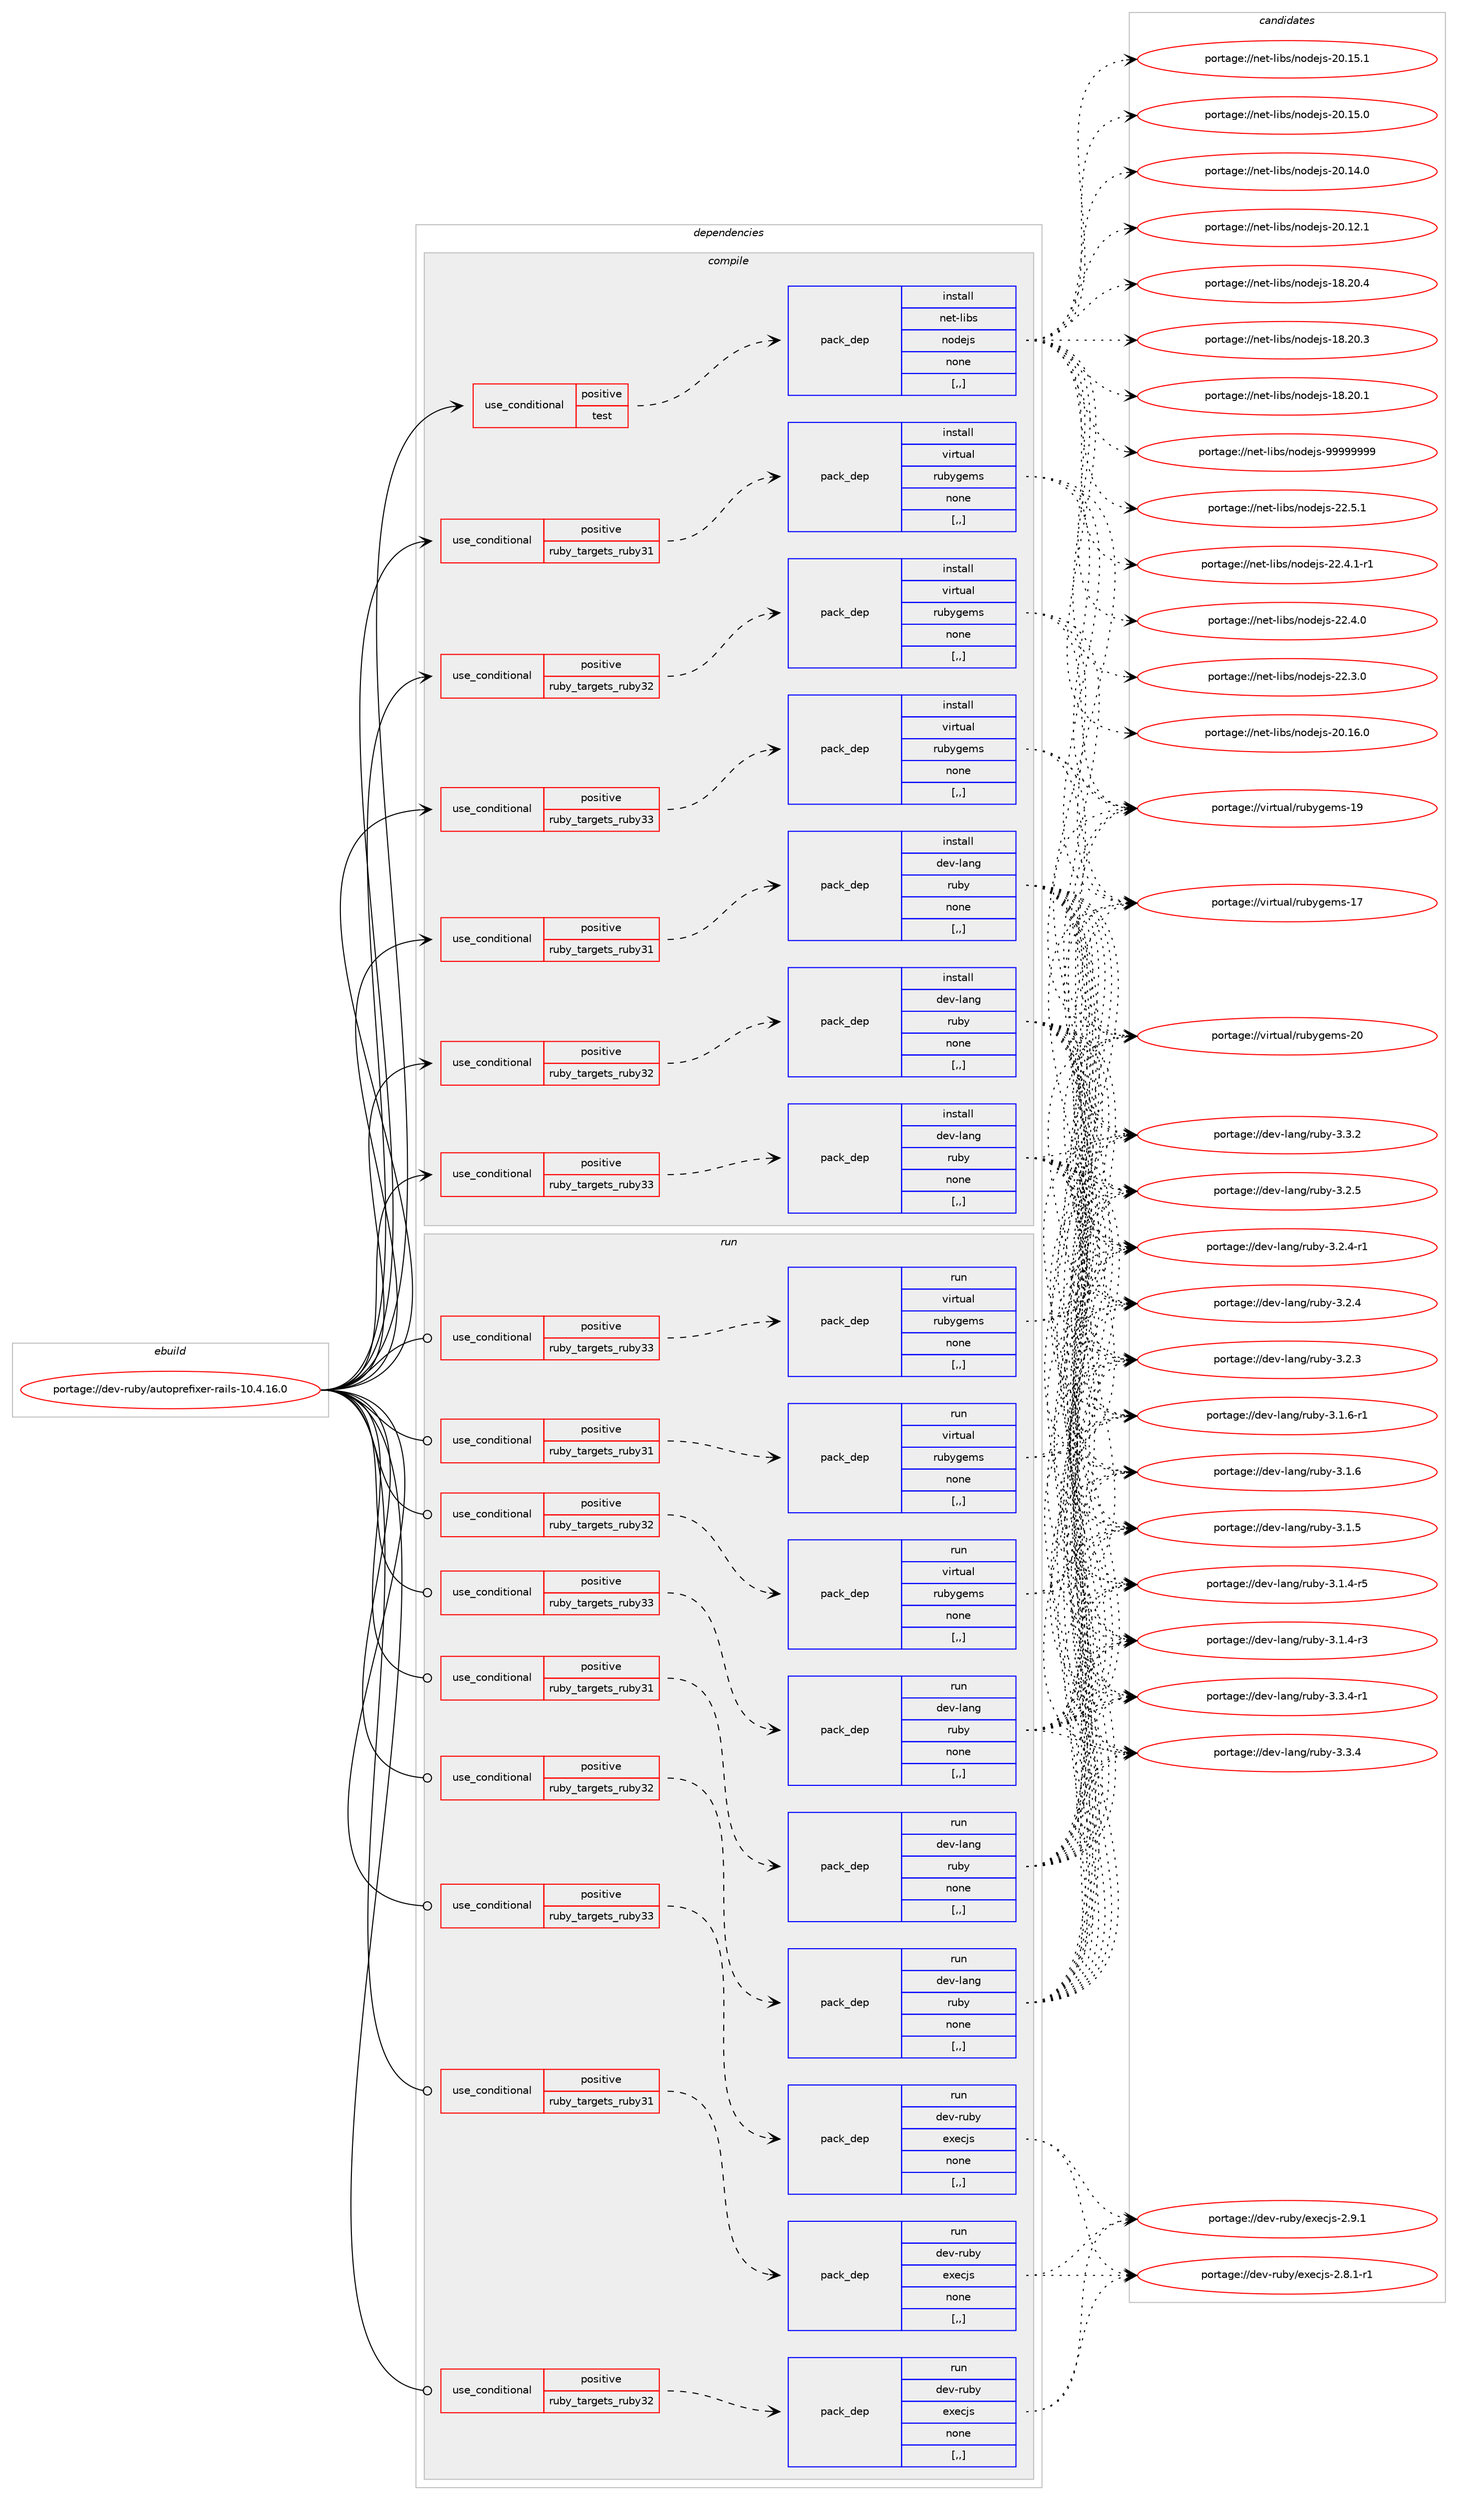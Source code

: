 digraph prolog {

# *************
# Graph options
# *************

newrank=true;
concentrate=true;
compound=true;
graph [rankdir=LR,fontname=Helvetica,fontsize=10,ranksep=1.5];#, ranksep=2.5, nodesep=0.2];
edge  [arrowhead=vee];
node  [fontname=Helvetica,fontsize=10];

# **********
# The ebuild
# **********

subgraph cluster_leftcol {
color=gray;
label=<<i>ebuild</i>>;
id [label="portage://dev-ruby/autoprefixer-rails-10.4.16.0", color=red, width=4, href="../dev-ruby/autoprefixer-rails-10.4.16.0.svg"];
}

# ****************
# The dependencies
# ****************

subgraph cluster_midcol {
color=gray;
label=<<i>dependencies</i>>;
subgraph cluster_compile {
fillcolor="#eeeeee";
style=filled;
label=<<i>compile</i>>;
subgraph cond44727 {
dependency177336 [label=<<TABLE BORDER="0" CELLBORDER="1" CELLSPACING="0" CELLPADDING="4"><TR><TD ROWSPAN="3" CELLPADDING="10">use_conditional</TD></TR><TR><TD>positive</TD></TR><TR><TD>ruby_targets_ruby31</TD></TR></TABLE>>, shape=none, color=red];
subgraph pack131318 {
dependency177337 [label=<<TABLE BORDER="0" CELLBORDER="1" CELLSPACING="0" CELLPADDING="4" WIDTH="220"><TR><TD ROWSPAN="6" CELLPADDING="30">pack_dep</TD></TR><TR><TD WIDTH="110">install</TD></TR><TR><TD>dev-lang</TD></TR><TR><TD>ruby</TD></TR><TR><TD>none</TD></TR><TR><TD>[,,]</TD></TR></TABLE>>, shape=none, color=blue];
}
dependency177336:e -> dependency177337:w [weight=20,style="dashed",arrowhead="vee"];
}
id:e -> dependency177336:w [weight=20,style="solid",arrowhead="vee"];
subgraph cond44728 {
dependency177338 [label=<<TABLE BORDER="0" CELLBORDER="1" CELLSPACING="0" CELLPADDING="4"><TR><TD ROWSPAN="3" CELLPADDING="10">use_conditional</TD></TR><TR><TD>positive</TD></TR><TR><TD>ruby_targets_ruby31</TD></TR></TABLE>>, shape=none, color=red];
subgraph pack131319 {
dependency177339 [label=<<TABLE BORDER="0" CELLBORDER="1" CELLSPACING="0" CELLPADDING="4" WIDTH="220"><TR><TD ROWSPAN="6" CELLPADDING="30">pack_dep</TD></TR><TR><TD WIDTH="110">install</TD></TR><TR><TD>virtual</TD></TR><TR><TD>rubygems</TD></TR><TR><TD>none</TD></TR><TR><TD>[,,]</TD></TR></TABLE>>, shape=none, color=blue];
}
dependency177338:e -> dependency177339:w [weight=20,style="dashed",arrowhead="vee"];
}
id:e -> dependency177338:w [weight=20,style="solid",arrowhead="vee"];
subgraph cond44729 {
dependency177340 [label=<<TABLE BORDER="0" CELLBORDER="1" CELLSPACING="0" CELLPADDING="4"><TR><TD ROWSPAN="3" CELLPADDING="10">use_conditional</TD></TR><TR><TD>positive</TD></TR><TR><TD>ruby_targets_ruby32</TD></TR></TABLE>>, shape=none, color=red];
subgraph pack131320 {
dependency177341 [label=<<TABLE BORDER="0" CELLBORDER="1" CELLSPACING="0" CELLPADDING="4" WIDTH="220"><TR><TD ROWSPAN="6" CELLPADDING="30">pack_dep</TD></TR><TR><TD WIDTH="110">install</TD></TR><TR><TD>dev-lang</TD></TR><TR><TD>ruby</TD></TR><TR><TD>none</TD></TR><TR><TD>[,,]</TD></TR></TABLE>>, shape=none, color=blue];
}
dependency177340:e -> dependency177341:w [weight=20,style="dashed",arrowhead="vee"];
}
id:e -> dependency177340:w [weight=20,style="solid",arrowhead="vee"];
subgraph cond44730 {
dependency177342 [label=<<TABLE BORDER="0" CELLBORDER="1" CELLSPACING="0" CELLPADDING="4"><TR><TD ROWSPAN="3" CELLPADDING="10">use_conditional</TD></TR><TR><TD>positive</TD></TR><TR><TD>ruby_targets_ruby32</TD></TR></TABLE>>, shape=none, color=red];
subgraph pack131321 {
dependency177343 [label=<<TABLE BORDER="0" CELLBORDER="1" CELLSPACING="0" CELLPADDING="4" WIDTH="220"><TR><TD ROWSPAN="6" CELLPADDING="30">pack_dep</TD></TR><TR><TD WIDTH="110">install</TD></TR><TR><TD>virtual</TD></TR><TR><TD>rubygems</TD></TR><TR><TD>none</TD></TR><TR><TD>[,,]</TD></TR></TABLE>>, shape=none, color=blue];
}
dependency177342:e -> dependency177343:w [weight=20,style="dashed",arrowhead="vee"];
}
id:e -> dependency177342:w [weight=20,style="solid",arrowhead="vee"];
subgraph cond44731 {
dependency177344 [label=<<TABLE BORDER="0" CELLBORDER="1" CELLSPACING="0" CELLPADDING="4"><TR><TD ROWSPAN="3" CELLPADDING="10">use_conditional</TD></TR><TR><TD>positive</TD></TR><TR><TD>ruby_targets_ruby33</TD></TR></TABLE>>, shape=none, color=red];
subgraph pack131322 {
dependency177345 [label=<<TABLE BORDER="0" CELLBORDER="1" CELLSPACING="0" CELLPADDING="4" WIDTH="220"><TR><TD ROWSPAN="6" CELLPADDING="30">pack_dep</TD></TR><TR><TD WIDTH="110">install</TD></TR><TR><TD>dev-lang</TD></TR><TR><TD>ruby</TD></TR><TR><TD>none</TD></TR><TR><TD>[,,]</TD></TR></TABLE>>, shape=none, color=blue];
}
dependency177344:e -> dependency177345:w [weight=20,style="dashed",arrowhead="vee"];
}
id:e -> dependency177344:w [weight=20,style="solid",arrowhead="vee"];
subgraph cond44732 {
dependency177346 [label=<<TABLE BORDER="0" CELLBORDER="1" CELLSPACING="0" CELLPADDING="4"><TR><TD ROWSPAN="3" CELLPADDING="10">use_conditional</TD></TR><TR><TD>positive</TD></TR><TR><TD>ruby_targets_ruby33</TD></TR></TABLE>>, shape=none, color=red];
subgraph pack131323 {
dependency177347 [label=<<TABLE BORDER="0" CELLBORDER="1" CELLSPACING="0" CELLPADDING="4" WIDTH="220"><TR><TD ROWSPAN="6" CELLPADDING="30">pack_dep</TD></TR><TR><TD WIDTH="110">install</TD></TR><TR><TD>virtual</TD></TR><TR><TD>rubygems</TD></TR><TR><TD>none</TD></TR><TR><TD>[,,]</TD></TR></TABLE>>, shape=none, color=blue];
}
dependency177346:e -> dependency177347:w [weight=20,style="dashed",arrowhead="vee"];
}
id:e -> dependency177346:w [weight=20,style="solid",arrowhead="vee"];
subgraph cond44733 {
dependency177348 [label=<<TABLE BORDER="0" CELLBORDER="1" CELLSPACING="0" CELLPADDING="4"><TR><TD ROWSPAN="3" CELLPADDING="10">use_conditional</TD></TR><TR><TD>positive</TD></TR><TR><TD>test</TD></TR></TABLE>>, shape=none, color=red];
subgraph pack131324 {
dependency177349 [label=<<TABLE BORDER="0" CELLBORDER="1" CELLSPACING="0" CELLPADDING="4" WIDTH="220"><TR><TD ROWSPAN="6" CELLPADDING="30">pack_dep</TD></TR><TR><TD WIDTH="110">install</TD></TR><TR><TD>net-libs</TD></TR><TR><TD>nodejs</TD></TR><TR><TD>none</TD></TR><TR><TD>[,,]</TD></TR></TABLE>>, shape=none, color=blue];
}
dependency177348:e -> dependency177349:w [weight=20,style="dashed",arrowhead="vee"];
}
id:e -> dependency177348:w [weight=20,style="solid",arrowhead="vee"];
}
subgraph cluster_compileandrun {
fillcolor="#eeeeee";
style=filled;
label=<<i>compile and run</i>>;
}
subgraph cluster_run {
fillcolor="#eeeeee";
style=filled;
label=<<i>run</i>>;
subgraph cond44734 {
dependency177350 [label=<<TABLE BORDER="0" CELLBORDER="1" CELLSPACING="0" CELLPADDING="4"><TR><TD ROWSPAN="3" CELLPADDING="10">use_conditional</TD></TR><TR><TD>positive</TD></TR><TR><TD>ruby_targets_ruby31</TD></TR></TABLE>>, shape=none, color=red];
subgraph pack131325 {
dependency177351 [label=<<TABLE BORDER="0" CELLBORDER="1" CELLSPACING="0" CELLPADDING="4" WIDTH="220"><TR><TD ROWSPAN="6" CELLPADDING="30">pack_dep</TD></TR><TR><TD WIDTH="110">run</TD></TR><TR><TD>dev-lang</TD></TR><TR><TD>ruby</TD></TR><TR><TD>none</TD></TR><TR><TD>[,,]</TD></TR></TABLE>>, shape=none, color=blue];
}
dependency177350:e -> dependency177351:w [weight=20,style="dashed",arrowhead="vee"];
}
id:e -> dependency177350:w [weight=20,style="solid",arrowhead="odot"];
subgraph cond44735 {
dependency177352 [label=<<TABLE BORDER="0" CELLBORDER="1" CELLSPACING="0" CELLPADDING="4"><TR><TD ROWSPAN="3" CELLPADDING="10">use_conditional</TD></TR><TR><TD>positive</TD></TR><TR><TD>ruby_targets_ruby31</TD></TR></TABLE>>, shape=none, color=red];
subgraph pack131326 {
dependency177353 [label=<<TABLE BORDER="0" CELLBORDER="1" CELLSPACING="0" CELLPADDING="4" WIDTH="220"><TR><TD ROWSPAN="6" CELLPADDING="30">pack_dep</TD></TR><TR><TD WIDTH="110">run</TD></TR><TR><TD>dev-ruby</TD></TR><TR><TD>execjs</TD></TR><TR><TD>none</TD></TR><TR><TD>[,,]</TD></TR></TABLE>>, shape=none, color=blue];
}
dependency177352:e -> dependency177353:w [weight=20,style="dashed",arrowhead="vee"];
}
id:e -> dependency177352:w [weight=20,style="solid",arrowhead="odot"];
subgraph cond44736 {
dependency177354 [label=<<TABLE BORDER="0" CELLBORDER="1" CELLSPACING="0" CELLPADDING="4"><TR><TD ROWSPAN="3" CELLPADDING="10">use_conditional</TD></TR><TR><TD>positive</TD></TR><TR><TD>ruby_targets_ruby31</TD></TR></TABLE>>, shape=none, color=red];
subgraph pack131327 {
dependency177355 [label=<<TABLE BORDER="0" CELLBORDER="1" CELLSPACING="0" CELLPADDING="4" WIDTH="220"><TR><TD ROWSPAN="6" CELLPADDING="30">pack_dep</TD></TR><TR><TD WIDTH="110">run</TD></TR><TR><TD>virtual</TD></TR><TR><TD>rubygems</TD></TR><TR><TD>none</TD></TR><TR><TD>[,,]</TD></TR></TABLE>>, shape=none, color=blue];
}
dependency177354:e -> dependency177355:w [weight=20,style="dashed",arrowhead="vee"];
}
id:e -> dependency177354:w [weight=20,style="solid",arrowhead="odot"];
subgraph cond44737 {
dependency177356 [label=<<TABLE BORDER="0" CELLBORDER="1" CELLSPACING="0" CELLPADDING="4"><TR><TD ROWSPAN="3" CELLPADDING="10">use_conditional</TD></TR><TR><TD>positive</TD></TR><TR><TD>ruby_targets_ruby32</TD></TR></TABLE>>, shape=none, color=red];
subgraph pack131328 {
dependency177357 [label=<<TABLE BORDER="0" CELLBORDER="1" CELLSPACING="0" CELLPADDING="4" WIDTH="220"><TR><TD ROWSPAN="6" CELLPADDING="30">pack_dep</TD></TR><TR><TD WIDTH="110">run</TD></TR><TR><TD>dev-lang</TD></TR><TR><TD>ruby</TD></TR><TR><TD>none</TD></TR><TR><TD>[,,]</TD></TR></TABLE>>, shape=none, color=blue];
}
dependency177356:e -> dependency177357:w [weight=20,style="dashed",arrowhead="vee"];
}
id:e -> dependency177356:w [weight=20,style="solid",arrowhead="odot"];
subgraph cond44738 {
dependency177358 [label=<<TABLE BORDER="0" CELLBORDER="1" CELLSPACING="0" CELLPADDING="4"><TR><TD ROWSPAN="3" CELLPADDING="10">use_conditional</TD></TR><TR><TD>positive</TD></TR><TR><TD>ruby_targets_ruby32</TD></TR></TABLE>>, shape=none, color=red];
subgraph pack131329 {
dependency177359 [label=<<TABLE BORDER="0" CELLBORDER="1" CELLSPACING="0" CELLPADDING="4" WIDTH="220"><TR><TD ROWSPAN="6" CELLPADDING="30">pack_dep</TD></TR><TR><TD WIDTH="110">run</TD></TR><TR><TD>dev-ruby</TD></TR><TR><TD>execjs</TD></TR><TR><TD>none</TD></TR><TR><TD>[,,]</TD></TR></TABLE>>, shape=none, color=blue];
}
dependency177358:e -> dependency177359:w [weight=20,style="dashed",arrowhead="vee"];
}
id:e -> dependency177358:w [weight=20,style="solid",arrowhead="odot"];
subgraph cond44739 {
dependency177360 [label=<<TABLE BORDER="0" CELLBORDER="1" CELLSPACING="0" CELLPADDING="4"><TR><TD ROWSPAN="3" CELLPADDING="10">use_conditional</TD></TR><TR><TD>positive</TD></TR><TR><TD>ruby_targets_ruby32</TD></TR></TABLE>>, shape=none, color=red];
subgraph pack131330 {
dependency177361 [label=<<TABLE BORDER="0" CELLBORDER="1" CELLSPACING="0" CELLPADDING="4" WIDTH="220"><TR><TD ROWSPAN="6" CELLPADDING="30">pack_dep</TD></TR><TR><TD WIDTH="110">run</TD></TR><TR><TD>virtual</TD></TR><TR><TD>rubygems</TD></TR><TR><TD>none</TD></TR><TR><TD>[,,]</TD></TR></TABLE>>, shape=none, color=blue];
}
dependency177360:e -> dependency177361:w [weight=20,style="dashed",arrowhead="vee"];
}
id:e -> dependency177360:w [weight=20,style="solid",arrowhead="odot"];
subgraph cond44740 {
dependency177362 [label=<<TABLE BORDER="0" CELLBORDER="1" CELLSPACING="0" CELLPADDING="4"><TR><TD ROWSPAN="3" CELLPADDING="10">use_conditional</TD></TR><TR><TD>positive</TD></TR><TR><TD>ruby_targets_ruby33</TD></TR></TABLE>>, shape=none, color=red];
subgraph pack131331 {
dependency177363 [label=<<TABLE BORDER="0" CELLBORDER="1" CELLSPACING="0" CELLPADDING="4" WIDTH="220"><TR><TD ROWSPAN="6" CELLPADDING="30">pack_dep</TD></TR><TR><TD WIDTH="110">run</TD></TR><TR><TD>dev-lang</TD></TR><TR><TD>ruby</TD></TR><TR><TD>none</TD></TR><TR><TD>[,,]</TD></TR></TABLE>>, shape=none, color=blue];
}
dependency177362:e -> dependency177363:w [weight=20,style="dashed",arrowhead="vee"];
}
id:e -> dependency177362:w [weight=20,style="solid",arrowhead="odot"];
subgraph cond44741 {
dependency177364 [label=<<TABLE BORDER="0" CELLBORDER="1" CELLSPACING="0" CELLPADDING="4"><TR><TD ROWSPAN="3" CELLPADDING="10">use_conditional</TD></TR><TR><TD>positive</TD></TR><TR><TD>ruby_targets_ruby33</TD></TR></TABLE>>, shape=none, color=red];
subgraph pack131332 {
dependency177365 [label=<<TABLE BORDER="0" CELLBORDER="1" CELLSPACING="0" CELLPADDING="4" WIDTH="220"><TR><TD ROWSPAN="6" CELLPADDING="30">pack_dep</TD></TR><TR><TD WIDTH="110">run</TD></TR><TR><TD>dev-ruby</TD></TR><TR><TD>execjs</TD></TR><TR><TD>none</TD></TR><TR><TD>[,,]</TD></TR></TABLE>>, shape=none, color=blue];
}
dependency177364:e -> dependency177365:w [weight=20,style="dashed",arrowhead="vee"];
}
id:e -> dependency177364:w [weight=20,style="solid",arrowhead="odot"];
subgraph cond44742 {
dependency177366 [label=<<TABLE BORDER="0" CELLBORDER="1" CELLSPACING="0" CELLPADDING="4"><TR><TD ROWSPAN="3" CELLPADDING="10">use_conditional</TD></TR><TR><TD>positive</TD></TR><TR><TD>ruby_targets_ruby33</TD></TR></TABLE>>, shape=none, color=red];
subgraph pack131333 {
dependency177367 [label=<<TABLE BORDER="0" CELLBORDER="1" CELLSPACING="0" CELLPADDING="4" WIDTH="220"><TR><TD ROWSPAN="6" CELLPADDING="30">pack_dep</TD></TR><TR><TD WIDTH="110">run</TD></TR><TR><TD>virtual</TD></TR><TR><TD>rubygems</TD></TR><TR><TD>none</TD></TR><TR><TD>[,,]</TD></TR></TABLE>>, shape=none, color=blue];
}
dependency177366:e -> dependency177367:w [weight=20,style="dashed",arrowhead="vee"];
}
id:e -> dependency177366:w [weight=20,style="solid",arrowhead="odot"];
}
}

# **************
# The candidates
# **************

subgraph cluster_choices {
rank=same;
color=gray;
label=<<i>candidates</i>>;

subgraph choice131318 {
color=black;
nodesep=1;
choice100101118451089711010347114117981214551465146524511449 [label="portage://dev-lang/ruby-3.3.4-r1", color=red, width=4,href="../dev-lang/ruby-3.3.4-r1.svg"];
choice10010111845108971101034711411798121455146514652 [label="portage://dev-lang/ruby-3.3.4", color=red, width=4,href="../dev-lang/ruby-3.3.4.svg"];
choice10010111845108971101034711411798121455146514650 [label="portage://dev-lang/ruby-3.3.2", color=red, width=4,href="../dev-lang/ruby-3.3.2.svg"];
choice10010111845108971101034711411798121455146504653 [label="portage://dev-lang/ruby-3.2.5", color=red, width=4,href="../dev-lang/ruby-3.2.5.svg"];
choice100101118451089711010347114117981214551465046524511449 [label="portage://dev-lang/ruby-3.2.4-r1", color=red, width=4,href="../dev-lang/ruby-3.2.4-r1.svg"];
choice10010111845108971101034711411798121455146504652 [label="portage://dev-lang/ruby-3.2.4", color=red, width=4,href="../dev-lang/ruby-3.2.4.svg"];
choice10010111845108971101034711411798121455146504651 [label="portage://dev-lang/ruby-3.2.3", color=red, width=4,href="../dev-lang/ruby-3.2.3.svg"];
choice100101118451089711010347114117981214551464946544511449 [label="portage://dev-lang/ruby-3.1.6-r1", color=red, width=4,href="../dev-lang/ruby-3.1.6-r1.svg"];
choice10010111845108971101034711411798121455146494654 [label="portage://dev-lang/ruby-3.1.6", color=red, width=4,href="../dev-lang/ruby-3.1.6.svg"];
choice10010111845108971101034711411798121455146494653 [label="portage://dev-lang/ruby-3.1.5", color=red, width=4,href="../dev-lang/ruby-3.1.5.svg"];
choice100101118451089711010347114117981214551464946524511453 [label="portage://dev-lang/ruby-3.1.4-r5", color=red, width=4,href="../dev-lang/ruby-3.1.4-r5.svg"];
choice100101118451089711010347114117981214551464946524511451 [label="portage://dev-lang/ruby-3.1.4-r3", color=red, width=4,href="../dev-lang/ruby-3.1.4-r3.svg"];
dependency177337:e -> choice100101118451089711010347114117981214551465146524511449:w [style=dotted,weight="100"];
dependency177337:e -> choice10010111845108971101034711411798121455146514652:w [style=dotted,weight="100"];
dependency177337:e -> choice10010111845108971101034711411798121455146514650:w [style=dotted,weight="100"];
dependency177337:e -> choice10010111845108971101034711411798121455146504653:w [style=dotted,weight="100"];
dependency177337:e -> choice100101118451089711010347114117981214551465046524511449:w [style=dotted,weight="100"];
dependency177337:e -> choice10010111845108971101034711411798121455146504652:w [style=dotted,weight="100"];
dependency177337:e -> choice10010111845108971101034711411798121455146504651:w [style=dotted,weight="100"];
dependency177337:e -> choice100101118451089711010347114117981214551464946544511449:w [style=dotted,weight="100"];
dependency177337:e -> choice10010111845108971101034711411798121455146494654:w [style=dotted,weight="100"];
dependency177337:e -> choice10010111845108971101034711411798121455146494653:w [style=dotted,weight="100"];
dependency177337:e -> choice100101118451089711010347114117981214551464946524511453:w [style=dotted,weight="100"];
dependency177337:e -> choice100101118451089711010347114117981214551464946524511451:w [style=dotted,weight="100"];
}
subgraph choice131319 {
color=black;
nodesep=1;
choice118105114116117971084711411798121103101109115455048 [label="portage://virtual/rubygems-20", color=red, width=4,href="../virtual/rubygems-20.svg"];
choice118105114116117971084711411798121103101109115454957 [label="portage://virtual/rubygems-19", color=red, width=4,href="../virtual/rubygems-19.svg"];
choice118105114116117971084711411798121103101109115454955 [label="portage://virtual/rubygems-17", color=red, width=4,href="../virtual/rubygems-17.svg"];
dependency177339:e -> choice118105114116117971084711411798121103101109115455048:w [style=dotted,weight="100"];
dependency177339:e -> choice118105114116117971084711411798121103101109115454957:w [style=dotted,weight="100"];
dependency177339:e -> choice118105114116117971084711411798121103101109115454955:w [style=dotted,weight="100"];
}
subgraph choice131320 {
color=black;
nodesep=1;
choice100101118451089711010347114117981214551465146524511449 [label="portage://dev-lang/ruby-3.3.4-r1", color=red, width=4,href="../dev-lang/ruby-3.3.4-r1.svg"];
choice10010111845108971101034711411798121455146514652 [label="portage://dev-lang/ruby-3.3.4", color=red, width=4,href="../dev-lang/ruby-3.3.4.svg"];
choice10010111845108971101034711411798121455146514650 [label="portage://dev-lang/ruby-3.3.2", color=red, width=4,href="../dev-lang/ruby-3.3.2.svg"];
choice10010111845108971101034711411798121455146504653 [label="portage://dev-lang/ruby-3.2.5", color=red, width=4,href="../dev-lang/ruby-3.2.5.svg"];
choice100101118451089711010347114117981214551465046524511449 [label="portage://dev-lang/ruby-3.2.4-r1", color=red, width=4,href="../dev-lang/ruby-3.2.4-r1.svg"];
choice10010111845108971101034711411798121455146504652 [label="portage://dev-lang/ruby-3.2.4", color=red, width=4,href="../dev-lang/ruby-3.2.4.svg"];
choice10010111845108971101034711411798121455146504651 [label="portage://dev-lang/ruby-3.2.3", color=red, width=4,href="../dev-lang/ruby-3.2.3.svg"];
choice100101118451089711010347114117981214551464946544511449 [label="portage://dev-lang/ruby-3.1.6-r1", color=red, width=4,href="../dev-lang/ruby-3.1.6-r1.svg"];
choice10010111845108971101034711411798121455146494654 [label="portage://dev-lang/ruby-3.1.6", color=red, width=4,href="../dev-lang/ruby-3.1.6.svg"];
choice10010111845108971101034711411798121455146494653 [label="portage://dev-lang/ruby-3.1.5", color=red, width=4,href="../dev-lang/ruby-3.1.5.svg"];
choice100101118451089711010347114117981214551464946524511453 [label="portage://dev-lang/ruby-3.1.4-r5", color=red, width=4,href="../dev-lang/ruby-3.1.4-r5.svg"];
choice100101118451089711010347114117981214551464946524511451 [label="portage://dev-lang/ruby-3.1.4-r3", color=red, width=4,href="../dev-lang/ruby-3.1.4-r3.svg"];
dependency177341:e -> choice100101118451089711010347114117981214551465146524511449:w [style=dotted,weight="100"];
dependency177341:e -> choice10010111845108971101034711411798121455146514652:w [style=dotted,weight="100"];
dependency177341:e -> choice10010111845108971101034711411798121455146514650:w [style=dotted,weight="100"];
dependency177341:e -> choice10010111845108971101034711411798121455146504653:w [style=dotted,weight="100"];
dependency177341:e -> choice100101118451089711010347114117981214551465046524511449:w [style=dotted,weight="100"];
dependency177341:e -> choice10010111845108971101034711411798121455146504652:w [style=dotted,weight="100"];
dependency177341:e -> choice10010111845108971101034711411798121455146504651:w [style=dotted,weight="100"];
dependency177341:e -> choice100101118451089711010347114117981214551464946544511449:w [style=dotted,weight="100"];
dependency177341:e -> choice10010111845108971101034711411798121455146494654:w [style=dotted,weight="100"];
dependency177341:e -> choice10010111845108971101034711411798121455146494653:w [style=dotted,weight="100"];
dependency177341:e -> choice100101118451089711010347114117981214551464946524511453:w [style=dotted,weight="100"];
dependency177341:e -> choice100101118451089711010347114117981214551464946524511451:w [style=dotted,weight="100"];
}
subgraph choice131321 {
color=black;
nodesep=1;
choice118105114116117971084711411798121103101109115455048 [label="portage://virtual/rubygems-20", color=red, width=4,href="../virtual/rubygems-20.svg"];
choice118105114116117971084711411798121103101109115454957 [label="portage://virtual/rubygems-19", color=red, width=4,href="../virtual/rubygems-19.svg"];
choice118105114116117971084711411798121103101109115454955 [label="portage://virtual/rubygems-17", color=red, width=4,href="../virtual/rubygems-17.svg"];
dependency177343:e -> choice118105114116117971084711411798121103101109115455048:w [style=dotted,weight="100"];
dependency177343:e -> choice118105114116117971084711411798121103101109115454957:w [style=dotted,weight="100"];
dependency177343:e -> choice118105114116117971084711411798121103101109115454955:w [style=dotted,weight="100"];
}
subgraph choice131322 {
color=black;
nodesep=1;
choice100101118451089711010347114117981214551465146524511449 [label="portage://dev-lang/ruby-3.3.4-r1", color=red, width=4,href="../dev-lang/ruby-3.3.4-r1.svg"];
choice10010111845108971101034711411798121455146514652 [label="portage://dev-lang/ruby-3.3.4", color=red, width=4,href="../dev-lang/ruby-3.3.4.svg"];
choice10010111845108971101034711411798121455146514650 [label="portage://dev-lang/ruby-3.3.2", color=red, width=4,href="../dev-lang/ruby-3.3.2.svg"];
choice10010111845108971101034711411798121455146504653 [label="portage://dev-lang/ruby-3.2.5", color=red, width=4,href="../dev-lang/ruby-3.2.5.svg"];
choice100101118451089711010347114117981214551465046524511449 [label="portage://dev-lang/ruby-3.2.4-r1", color=red, width=4,href="../dev-lang/ruby-3.2.4-r1.svg"];
choice10010111845108971101034711411798121455146504652 [label="portage://dev-lang/ruby-3.2.4", color=red, width=4,href="../dev-lang/ruby-3.2.4.svg"];
choice10010111845108971101034711411798121455146504651 [label="portage://dev-lang/ruby-3.2.3", color=red, width=4,href="../dev-lang/ruby-3.2.3.svg"];
choice100101118451089711010347114117981214551464946544511449 [label="portage://dev-lang/ruby-3.1.6-r1", color=red, width=4,href="../dev-lang/ruby-3.1.6-r1.svg"];
choice10010111845108971101034711411798121455146494654 [label="portage://dev-lang/ruby-3.1.6", color=red, width=4,href="../dev-lang/ruby-3.1.6.svg"];
choice10010111845108971101034711411798121455146494653 [label="portage://dev-lang/ruby-3.1.5", color=red, width=4,href="../dev-lang/ruby-3.1.5.svg"];
choice100101118451089711010347114117981214551464946524511453 [label="portage://dev-lang/ruby-3.1.4-r5", color=red, width=4,href="../dev-lang/ruby-3.1.4-r5.svg"];
choice100101118451089711010347114117981214551464946524511451 [label="portage://dev-lang/ruby-3.1.4-r3", color=red, width=4,href="../dev-lang/ruby-3.1.4-r3.svg"];
dependency177345:e -> choice100101118451089711010347114117981214551465146524511449:w [style=dotted,weight="100"];
dependency177345:e -> choice10010111845108971101034711411798121455146514652:w [style=dotted,weight="100"];
dependency177345:e -> choice10010111845108971101034711411798121455146514650:w [style=dotted,weight="100"];
dependency177345:e -> choice10010111845108971101034711411798121455146504653:w [style=dotted,weight="100"];
dependency177345:e -> choice100101118451089711010347114117981214551465046524511449:w [style=dotted,weight="100"];
dependency177345:e -> choice10010111845108971101034711411798121455146504652:w [style=dotted,weight="100"];
dependency177345:e -> choice10010111845108971101034711411798121455146504651:w [style=dotted,weight="100"];
dependency177345:e -> choice100101118451089711010347114117981214551464946544511449:w [style=dotted,weight="100"];
dependency177345:e -> choice10010111845108971101034711411798121455146494654:w [style=dotted,weight="100"];
dependency177345:e -> choice10010111845108971101034711411798121455146494653:w [style=dotted,weight="100"];
dependency177345:e -> choice100101118451089711010347114117981214551464946524511453:w [style=dotted,weight="100"];
dependency177345:e -> choice100101118451089711010347114117981214551464946524511451:w [style=dotted,weight="100"];
}
subgraph choice131323 {
color=black;
nodesep=1;
choice118105114116117971084711411798121103101109115455048 [label="portage://virtual/rubygems-20", color=red, width=4,href="../virtual/rubygems-20.svg"];
choice118105114116117971084711411798121103101109115454957 [label="portage://virtual/rubygems-19", color=red, width=4,href="../virtual/rubygems-19.svg"];
choice118105114116117971084711411798121103101109115454955 [label="portage://virtual/rubygems-17", color=red, width=4,href="../virtual/rubygems-17.svg"];
dependency177347:e -> choice118105114116117971084711411798121103101109115455048:w [style=dotted,weight="100"];
dependency177347:e -> choice118105114116117971084711411798121103101109115454957:w [style=dotted,weight="100"];
dependency177347:e -> choice118105114116117971084711411798121103101109115454955:w [style=dotted,weight="100"];
}
subgraph choice131324 {
color=black;
nodesep=1;
choice110101116451081059811547110111100101106115455757575757575757 [label="portage://net-libs/nodejs-99999999", color=red, width=4,href="../net-libs/nodejs-99999999.svg"];
choice11010111645108105981154711011110010110611545505046534649 [label="portage://net-libs/nodejs-22.5.1", color=red, width=4,href="../net-libs/nodejs-22.5.1.svg"];
choice110101116451081059811547110111100101106115455050465246494511449 [label="portage://net-libs/nodejs-22.4.1-r1", color=red, width=4,href="../net-libs/nodejs-22.4.1-r1.svg"];
choice11010111645108105981154711011110010110611545505046524648 [label="portage://net-libs/nodejs-22.4.0", color=red, width=4,href="../net-libs/nodejs-22.4.0.svg"];
choice11010111645108105981154711011110010110611545505046514648 [label="portage://net-libs/nodejs-22.3.0", color=red, width=4,href="../net-libs/nodejs-22.3.0.svg"];
choice1101011164510810598115471101111001011061154550484649544648 [label="portage://net-libs/nodejs-20.16.0", color=red, width=4,href="../net-libs/nodejs-20.16.0.svg"];
choice1101011164510810598115471101111001011061154550484649534649 [label="portage://net-libs/nodejs-20.15.1", color=red, width=4,href="../net-libs/nodejs-20.15.1.svg"];
choice1101011164510810598115471101111001011061154550484649534648 [label="portage://net-libs/nodejs-20.15.0", color=red, width=4,href="../net-libs/nodejs-20.15.0.svg"];
choice1101011164510810598115471101111001011061154550484649524648 [label="portage://net-libs/nodejs-20.14.0", color=red, width=4,href="../net-libs/nodejs-20.14.0.svg"];
choice1101011164510810598115471101111001011061154550484649504649 [label="portage://net-libs/nodejs-20.12.1", color=red, width=4,href="../net-libs/nodejs-20.12.1.svg"];
choice1101011164510810598115471101111001011061154549564650484652 [label="portage://net-libs/nodejs-18.20.4", color=red, width=4,href="../net-libs/nodejs-18.20.4.svg"];
choice1101011164510810598115471101111001011061154549564650484651 [label="portage://net-libs/nodejs-18.20.3", color=red, width=4,href="../net-libs/nodejs-18.20.3.svg"];
choice1101011164510810598115471101111001011061154549564650484649 [label="portage://net-libs/nodejs-18.20.1", color=red, width=4,href="../net-libs/nodejs-18.20.1.svg"];
dependency177349:e -> choice110101116451081059811547110111100101106115455757575757575757:w [style=dotted,weight="100"];
dependency177349:e -> choice11010111645108105981154711011110010110611545505046534649:w [style=dotted,weight="100"];
dependency177349:e -> choice110101116451081059811547110111100101106115455050465246494511449:w [style=dotted,weight="100"];
dependency177349:e -> choice11010111645108105981154711011110010110611545505046524648:w [style=dotted,weight="100"];
dependency177349:e -> choice11010111645108105981154711011110010110611545505046514648:w [style=dotted,weight="100"];
dependency177349:e -> choice1101011164510810598115471101111001011061154550484649544648:w [style=dotted,weight="100"];
dependency177349:e -> choice1101011164510810598115471101111001011061154550484649534649:w [style=dotted,weight="100"];
dependency177349:e -> choice1101011164510810598115471101111001011061154550484649534648:w [style=dotted,weight="100"];
dependency177349:e -> choice1101011164510810598115471101111001011061154550484649524648:w [style=dotted,weight="100"];
dependency177349:e -> choice1101011164510810598115471101111001011061154550484649504649:w [style=dotted,weight="100"];
dependency177349:e -> choice1101011164510810598115471101111001011061154549564650484652:w [style=dotted,weight="100"];
dependency177349:e -> choice1101011164510810598115471101111001011061154549564650484651:w [style=dotted,weight="100"];
dependency177349:e -> choice1101011164510810598115471101111001011061154549564650484649:w [style=dotted,weight="100"];
}
subgraph choice131325 {
color=black;
nodesep=1;
choice100101118451089711010347114117981214551465146524511449 [label="portage://dev-lang/ruby-3.3.4-r1", color=red, width=4,href="../dev-lang/ruby-3.3.4-r1.svg"];
choice10010111845108971101034711411798121455146514652 [label="portage://dev-lang/ruby-3.3.4", color=red, width=4,href="../dev-lang/ruby-3.3.4.svg"];
choice10010111845108971101034711411798121455146514650 [label="portage://dev-lang/ruby-3.3.2", color=red, width=4,href="../dev-lang/ruby-3.3.2.svg"];
choice10010111845108971101034711411798121455146504653 [label="portage://dev-lang/ruby-3.2.5", color=red, width=4,href="../dev-lang/ruby-3.2.5.svg"];
choice100101118451089711010347114117981214551465046524511449 [label="portage://dev-lang/ruby-3.2.4-r1", color=red, width=4,href="../dev-lang/ruby-3.2.4-r1.svg"];
choice10010111845108971101034711411798121455146504652 [label="portage://dev-lang/ruby-3.2.4", color=red, width=4,href="../dev-lang/ruby-3.2.4.svg"];
choice10010111845108971101034711411798121455146504651 [label="portage://dev-lang/ruby-3.2.3", color=red, width=4,href="../dev-lang/ruby-3.2.3.svg"];
choice100101118451089711010347114117981214551464946544511449 [label="portage://dev-lang/ruby-3.1.6-r1", color=red, width=4,href="../dev-lang/ruby-3.1.6-r1.svg"];
choice10010111845108971101034711411798121455146494654 [label="portage://dev-lang/ruby-3.1.6", color=red, width=4,href="../dev-lang/ruby-3.1.6.svg"];
choice10010111845108971101034711411798121455146494653 [label="portage://dev-lang/ruby-3.1.5", color=red, width=4,href="../dev-lang/ruby-3.1.5.svg"];
choice100101118451089711010347114117981214551464946524511453 [label="portage://dev-lang/ruby-3.1.4-r5", color=red, width=4,href="../dev-lang/ruby-3.1.4-r5.svg"];
choice100101118451089711010347114117981214551464946524511451 [label="portage://dev-lang/ruby-3.1.4-r3", color=red, width=4,href="../dev-lang/ruby-3.1.4-r3.svg"];
dependency177351:e -> choice100101118451089711010347114117981214551465146524511449:w [style=dotted,weight="100"];
dependency177351:e -> choice10010111845108971101034711411798121455146514652:w [style=dotted,weight="100"];
dependency177351:e -> choice10010111845108971101034711411798121455146514650:w [style=dotted,weight="100"];
dependency177351:e -> choice10010111845108971101034711411798121455146504653:w [style=dotted,weight="100"];
dependency177351:e -> choice100101118451089711010347114117981214551465046524511449:w [style=dotted,weight="100"];
dependency177351:e -> choice10010111845108971101034711411798121455146504652:w [style=dotted,weight="100"];
dependency177351:e -> choice10010111845108971101034711411798121455146504651:w [style=dotted,weight="100"];
dependency177351:e -> choice100101118451089711010347114117981214551464946544511449:w [style=dotted,weight="100"];
dependency177351:e -> choice10010111845108971101034711411798121455146494654:w [style=dotted,weight="100"];
dependency177351:e -> choice10010111845108971101034711411798121455146494653:w [style=dotted,weight="100"];
dependency177351:e -> choice100101118451089711010347114117981214551464946524511453:w [style=dotted,weight="100"];
dependency177351:e -> choice100101118451089711010347114117981214551464946524511451:w [style=dotted,weight="100"];
}
subgraph choice131326 {
color=black;
nodesep=1;
choice10010111845114117981214710112010199106115455046574649 [label="portage://dev-ruby/execjs-2.9.1", color=red, width=4,href="../dev-ruby/execjs-2.9.1.svg"];
choice100101118451141179812147101120101991061154550465646494511449 [label="portage://dev-ruby/execjs-2.8.1-r1", color=red, width=4,href="../dev-ruby/execjs-2.8.1-r1.svg"];
dependency177353:e -> choice10010111845114117981214710112010199106115455046574649:w [style=dotted,weight="100"];
dependency177353:e -> choice100101118451141179812147101120101991061154550465646494511449:w [style=dotted,weight="100"];
}
subgraph choice131327 {
color=black;
nodesep=1;
choice118105114116117971084711411798121103101109115455048 [label="portage://virtual/rubygems-20", color=red, width=4,href="../virtual/rubygems-20.svg"];
choice118105114116117971084711411798121103101109115454957 [label="portage://virtual/rubygems-19", color=red, width=4,href="../virtual/rubygems-19.svg"];
choice118105114116117971084711411798121103101109115454955 [label="portage://virtual/rubygems-17", color=red, width=4,href="../virtual/rubygems-17.svg"];
dependency177355:e -> choice118105114116117971084711411798121103101109115455048:w [style=dotted,weight="100"];
dependency177355:e -> choice118105114116117971084711411798121103101109115454957:w [style=dotted,weight="100"];
dependency177355:e -> choice118105114116117971084711411798121103101109115454955:w [style=dotted,weight="100"];
}
subgraph choice131328 {
color=black;
nodesep=1;
choice100101118451089711010347114117981214551465146524511449 [label="portage://dev-lang/ruby-3.3.4-r1", color=red, width=4,href="../dev-lang/ruby-3.3.4-r1.svg"];
choice10010111845108971101034711411798121455146514652 [label="portage://dev-lang/ruby-3.3.4", color=red, width=4,href="../dev-lang/ruby-3.3.4.svg"];
choice10010111845108971101034711411798121455146514650 [label="portage://dev-lang/ruby-3.3.2", color=red, width=4,href="../dev-lang/ruby-3.3.2.svg"];
choice10010111845108971101034711411798121455146504653 [label="portage://dev-lang/ruby-3.2.5", color=red, width=4,href="../dev-lang/ruby-3.2.5.svg"];
choice100101118451089711010347114117981214551465046524511449 [label="portage://dev-lang/ruby-3.2.4-r1", color=red, width=4,href="../dev-lang/ruby-3.2.4-r1.svg"];
choice10010111845108971101034711411798121455146504652 [label="portage://dev-lang/ruby-3.2.4", color=red, width=4,href="../dev-lang/ruby-3.2.4.svg"];
choice10010111845108971101034711411798121455146504651 [label="portage://dev-lang/ruby-3.2.3", color=red, width=4,href="../dev-lang/ruby-3.2.3.svg"];
choice100101118451089711010347114117981214551464946544511449 [label="portage://dev-lang/ruby-3.1.6-r1", color=red, width=4,href="../dev-lang/ruby-3.1.6-r1.svg"];
choice10010111845108971101034711411798121455146494654 [label="portage://dev-lang/ruby-3.1.6", color=red, width=4,href="../dev-lang/ruby-3.1.6.svg"];
choice10010111845108971101034711411798121455146494653 [label="portage://dev-lang/ruby-3.1.5", color=red, width=4,href="../dev-lang/ruby-3.1.5.svg"];
choice100101118451089711010347114117981214551464946524511453 [label="portage://dev-lang/ruby-3.1.4-r5", color=red, width=4,href="../dev-lang/ruby-3.1.4-r5.svg"];
choice100101118451089711010347114117981214551464946524511451 [label="portage://dev-lang/ruby-3.1.4-r3", color=red, width=4,href="../dev-lang/ruby-3.1.4-r3.svg"];
dependency177357:e -> choice100101118451089711010347114117981214551465146524511449:w [style=dotted,weight="100"];
dependency177357:e -> choice10010111845108971101034711411798121455146514652:w [style=dotted,weight="100"];
dependency177357:e -> choice10010111845108971101034711411798121455146514650:w [style=dotted,weight="100"];
dependency177357:e -> choice10010111845108971101034711411798121455146504653:w [style=dotted,weight="100"];
dependency177357:e -> choice100101118451089711010347114117981214551465046524511449:w [style=dotted,weight="100"];
dependency177357:e -> choice10010111845108971101034711411798121455146504652:w [style=dotted,weight="100"];
dependency177357:e -> choice10010111845108971101034711411798121455146504651:w [style=dotted,weight="100"];
dependency177357:e -> choice100101118451089711010347114117981214551464946544511449:w [style=dotted,weight="100"];
dependency177357:e -> choice10010111845108971101034711411798121455146494654:w [style=dotted,weight="100"];
dependency177357:e -> choice10010111845108971101034711411798121455146494653:w [style=dotted,weight="100"];
dependency177357:e -> choice100101118451089711010347114117981214551464946524511453:w [style=dotted,weight="100"];
dependency177357:e -> choice100101118451089711010347114117981214551464946524511451:w [style=dotted,weight="100"];
}
subgraph choice131329 {
color=black;
nodesep=1;
choice10010111845114117981214710112010199106115455046574649 [label="portage://dev-ruby/execjs-2.9.1", color=red, width=4,href="../dev-ruby/execjs-2.9.1.svg"];
choice100101118451141179812147101120101991061154550465646494511449 [label="portage://dev-ruby/execjs-2.8.1-r1", color=red, width=4,href="../dev-ruby/execjs-2.8.1-r1.svg"];
dependency177359:e -> choice10010111845114117981214710112010199106115455046574649:w [style=dotted,weight="100"];
dependency177359:e -> choice100101118451141179812147101120101991061154550465646494511449:w [style=dotted,weight="100"];
}
subgraph choice131330 {
color=black;
nodesep=1;
choice118105114116117971084711411798121103101109115455048 [label="portage://virtual/rubygems-20", color=red, width=4,href="../virtual/rubygems-20.svg"];
choice118105114116117971084711411798121103101109115454957 [label="portage://virtual/rubygems-19", color=red, width=4,href="../virtual/rubygems-19.svg"];
choice118105114116117971084711411798121103101109115454955 [label="portage://virtual/rubygems-17", color=red, width=4,href="../virtual/rubygems-17.svg"];
dependency177361:e -> choice118105114116117971084711411798121103101109115455048:w [style=dotted,weight="100"];
dependency177361:e -> choice118105114116117971084711411798121103101109115454957:w [style=dotted,weight="100"];
dependency177361:e -> choice118105114116117971084711411798121103101109115454955:w [style=dotted,weight="100"];
}
subgraph choice131331 {
color=black;
nodesep=1;
choice100101118451089711010347114117981214551465146524511449 [label="portage://dev-lang/ruby-3.3.4-r1", color=red, width=4,href="../dev-lang/ruby-3.3.4-r1.svg"];
choice10010111845108971101034711411798121455146514652 [label="portage://dev-lang/ruby-3.3.4", color=red, width=4,href="../dev-lang/ruby-3.3.4.svg"];
choice10010111845108971101034711411798121455146514650 [label="portage://dev-lang/ruby-3.3.2", color=red, width=4,href="../dev-lang/ruby-3.3.2.svg"];
choice10010111845108971101034711411798121455146504653 [label="portage://dev-lang/ruby-3.2.5", color=red, width=4,href="../dev-lang/ruby-3.2.5.svg"];
choice100101118451089711010347114117981214551465046524511449 [label="portage://dev-lang/ruby-3.2.4-r1", color=red, width=4,href="../dev-lang/ruby-3.2.4-r1.svg"];
choice10010111845108971101034711411798121455146504652 [label="portage://dev-lang/ruby-3.2.4", color=red, width=4,href="../dev-lang/ruby-3.2.4.svg"];
choice10010111845108971101034711411798121455146504651 [label="portage://dev-lang/ruby-3.2.3", color=red, width=4,href="../dev-lang/ruby-3.2.3.svg"];
choice100101118451089711010347114117981214551464946544511449 [label="portage://dev-lang/ruby-3.1.6-r1", color=red, width=4,href="../dev-lang/ruby-3.1.6-r1.svg"];
choice10010111845108971101034711411798121455146494654 [label="portage://dev-lang/ruby-3.1.6", color=red, width=4,href="../dev-lang/ruby-3.1.6.svg"];
choice10010111845108971101034711411798121455146494653 [label="portage://dev-lang/ruby-3.1.5", color=red, width=4,href="../dev-lang/ruby-3.1.5.svg"];
choice100101118451089711010347114117981214551464946524511453 [label="portage://dev-lang/ruby-3.1.4-r5", color=red, width=4,href="../dev-lang/ruby-3.1.4-r5.svg"];
choice100101118451089711010347114117981214551464946524511451 [label="portage://dev-lang/ruby-3.1.4-r3", color=red, width=4,href="../dev-lang/ruby-3.1.4-r3.svg"];
dependency177363:e -> choice100101118451089711010347114117981214551465146524511449:w [style=dotted,weight="100"];
dependency177363:e -> choice10010111845108971101034711411798121455146514652:w [style=dotted,weight="100"];
dependency177363:e -> choice10010111845108971101034711411798121455146514650:w [style=dotted,weight="100"];
dependency177363:e -> choice10010111845108971101034711411798121455146504653:w [style=dotted,weight="100"];
dependency177363:e -> choice100101118451089711010347114117981214551465046524511449:w [style=dotted,weight="100"];
dependency177363:e -> choice10010111845108971101034711411798121455146504652:w [style=dotted,weight="100"];
dependency177363:e -> choice10010111845108971101034711411798121455146504651:w [style=dotted,weight="100"];
dependency177363:e -> choice100101118451089711010347114117981214551464946544511449:w [style=dotted,weight="100"];
dependency177363:e -> choice10010111845108971101034711411798121455146494654:w [style=dotted,weight="100"];
dependency177363:e -> choice10010111845108971101034711411798121455146494653:w [style=dotted,weight="100"];
dependency177363:e -> choice100101118451089711010347114117981214551464946524511453:w [style=dotted,weight="100"];
dependency177363:e -> choice100101118451089711010347114117981214551464946524511451:w [style=dotted,weight="100"];
}
subgraph choice131332 {
color=black;
nodesep=1;
choice10010111845114117981214710112010199106115455046574649 [label="portage://dev-ruby/execjs-2.9.1", color=red, width=4,href="../dev-ruby/execjs-2.9.1.svg"];
choice100101118451141179812147101120101991061154550465646494511449 [label="portage://dev-ruby/execjs-2.8.1-r1", color=red, width=4,href="../dev-ruby/execjs-2.8.1-r1.svg"];
dependency177365:e -> choice10010111845114117981214710112010199106115455046574649:w [style=dotted,weight="100"];
dependency177365:e -> choice100101118451141179812147101120101991061154550465646494511449:w [style=dotted,weight="100"];
}
subgraph choice131333 {
color=black;
nodesep=1;
choice118105114116117971084711411798121103101109115455048 [label="portage://virtual/rubygems-20", color=red, width=4,href="../virtual/rubygems-20.svg"];
choice118105114116117971084711411798121103101109115454957 [label="portage://virtual/rubygems-19", color=red, width=4,href="../virtual/rubygems-19.svg"];
choice118105114116117971084711411798121103101109115454955 [label="portage://virtual/rubygems-17", color=red, width=4,href="../virtual/rubygems-17.svg"];
dependency177367:e -> choice118105114116117971084711411798121103101109115455048:w [style=dotted,weight="100"];
dependency177367:e -> choice118105114116117971084711411798121103101109115454957:w [style=dotted,weight="100"];
dependency177367:e -> choice118105114116117971084711411798121103101109115454955:w [style=dotted,weight="100"];
}
}

}
